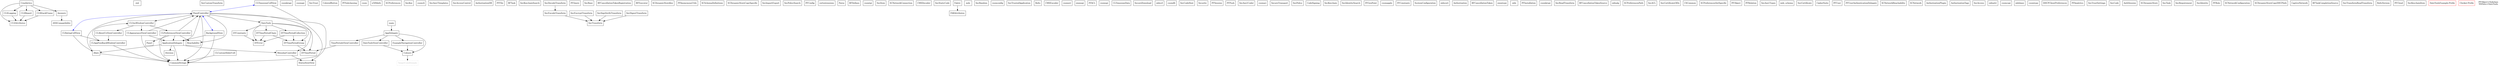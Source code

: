 digraph G {
	node [shape=box];
	"CLSAttributes" -> {};
	"eisl" -> {};
	"SecCustomTransform" -> {};
	"StatusItemView" -> {};
	"CLTimezoneCellView" -> "CommonStrings";
	"cssmkrapi" -> {};
	"cssmapi" -> {};
	"DTTimePeriodCollection" -> "DTTimePeriodGroup";
	"DTTimePeriodCollection" -> "DTError";
	"SecTrust" -> {};
	"ColoredButton" -> {};
	"PFSubclassing" -> {};
	"cssm" -> {};
	"x509defs" -> {};
	"SCPreferences" -> {};
	"SecKey" -> {};
	"cssmcli" -> {};
	"SecAsn1Templates" -> {};
	"SecAccessControl" -> {};
	"PanelController" -> "StatusItemView";
	"PanelController" -> "DateTools";
	"PanelController" -> "MenubarController";
	"PanelController" -> "CommonStrings";
	"PanelController" -> "CLOneWindowController";
	"PanelController" -> "Reachability";
	"AuthorizationDB" -> {};
	"main" -> "AppDelegate";
	"PFFile" -> {};
	"BFTask" -> {};
	"SecKeychainSearch" -> {};
	"SecDecodeTransform" -> "SecEncodeTransform";
	"PFQuery" -> {};
	"SecBase" -> {};
	"Reachability" -> {};
	"BFCancellationTokenRegistration" -> {};
	"BFExecutor" -> {};
	"SCDynamicStoreKey" -> {};
	"PFAnonymousUtils" -> {};
	"SCSchemaDefinitions" -> {};
	"ApplicationDelegate" -> "MenubarController";
	"ApplicationDelegate" -> "PanelController";
	"ApplicationDelegate" -> "CommonStrings";
	"ApplicationDelegate" -> "iRate";
	"ApplicationDelegate" -> "iVersion";
	"DTConstants" -> "DTError";
	"SCDynamicStoreCopySpecific" -> {};
	"SecImportExport" -> {};
	"SecPolicySearch" -> {};
	"PFConfig" -> {};
	"certextensions" -> {};
	"Parse" -> {};
	"BFDefines" -> {};
	"cssmtpi" -> {};
	"SecItem" -> {};
	"SCNetworkConnection" -> {};
	"SecEncryptTransform" -> "SecTransform";
	"CMSDecoder" -> {};
	"SecStaticCode" -> {};
	"Fabric" -> "FABAttributes";
	"DateToolsViewController" -> "Colours";
	"mds" -> {};
	"SecRandom" -> {};
	"cssmconfig" -> {};
	"SecTrustedApplication" -> {};
	"Bolts" -> {};
	"CMSEncoder" -> {};
	"CommonStrings" -> {};
	"cssmerr" -> {};
	"Answers" -> "ANSCompatibility";
	"emmspi" -> {};
	"MenubarController" -> "StatusItemView";
	"SecTransform" -> {};
	"PFACL" -> {};
	"cssmspi" -> {};
	"CLTimezoneData" -> {};
	"SecureDownload" -> {};
	"CLSLogging" -> "CLSAttributes";
	"oidscrl" -> {};
	"cssmdli" -> {};
	"SecCodeHost" -> {};
	"Security" -> {};
	"PFSession" -> {};
	"PFPush" -> {};
	"SecAsn1Coder" -> {};
	"cssmaci" -> {};
	"SecureTransport" -> {};
	"AppDelegate" -> "Colours";
	"AppDelegate" -> "DateToolsViewController";
	"AppDelegate" -> "TimePeriodsViewController";
	"AppDelegate" -> "ExampleNavigationController";
	"SecPolicy" -> {};
	"CLOneWindowController" -> "CLAboutUsViewController";
	"CLOneWindowController" -> "CLPreferencesViewController";
	"CLOneWindowController" -> "CLAppearanceViewController";
	"Crashlytics" -> "CLSAttributes";
	"Crashlytics" -> "CLSReport";
	"Crashlytics" -> "CLSLogging";
	"Crashlytics" -> "CLSStackFrame";
	"Crashlytics" -> "Answers";
	"CodeSigning" -> {};
	"SecKeychain" -> {};
	"SecIdentitySearch" -> {};
	"PFGeoPoint" -> {};
	"TimePeriodsViewController" -> "DTTimePeriod";
	"cssmapple" -> {};
	"PFConstants" -> {};
	"SystemConfiguration" -> {};
	"oidscert" -> {};
	"iRate" -> "CommonStrings";
	"iRate" -> "PanelController";
	"SecSignVerifyTransform" -> "SecTransform";
	"Authorization" -> {};
	"BFCancellationToken" -> {};
	"emmtype" -> {};
	"CLAboutUsViewController" -> "CLAppFeedbackWindowController";
	"oids" -> {};
	"PFInstallation" -> {};
	"SecDigestTransform" -> "SecTransform";
	"cssmkrspi" -> {};
	"CLPreferencesViewController" -> "ApplicationDelegate";
	"CLPreferencesViewController" -> "Reachability";
	"CLPreferencesViewController" -> "PanelController";
	"CLPreferencesViewController" -> "CommonStrings";
	"CLPreferencesViewController" -> "Panel";
	"SecReadTransform" -> {};
	"DTTimePeriodChain" -> "DTTimePeriodGroup";
	"DTTimePeriodChain" -> "DTError";
	"CLSReport" -> "CLSAttributes";
	"BFCancellationTokenSource" -> {};
	"oidsalg" -> {};
	"FABAttributes" -> {};
	"SCPreferencesPath" -> {};
	"SecACL" -> {};
	"SecCertificateOIDs" -> {};
	"CSCommon" -> {};
	"ExampleNavigationController" -> "Colours";
	"CLAppFeedbackWindowController" -> "CommonStrings";
	"CLAppFeedbackWindowController" -> "CLOneWindowController";
	"SCPreferencesSetSpecific" -> {};
	"SecEncodeTransform" -> "SecTransform";
	"PFObject" -> {};
	"PFRelation" -> {};
	"CLSStackFrame" -> "CLSAttributes";
	"SecAsn1Types" -> {};
	"mds_schema" -> {};
	"SecCertificate" -> {};
	"CipherSuite" -> {};
	"PFUser" -> {};
	"DateTools" -> "DTTimePeriod";
	"DateTools" -> "DTTimePeriodGroup";
	"DateTools" -> "DTConstants";
	"DateTools" -> "DTTimePeriodCollection";
	"DateTools" -> "DTTimePeriodChain";
	"DateTools" -> "DTError";
	"PFUserAuthenticationDelegate" -> {};
	"SCNetworkReachability" -> {};
	"CLRatingCellView" -> "CLAppFeedbackWindowController";
	"CLRatingCellView" -> "iRate";
	"SCNetwork" -> {};
	"Colours" -> "TargetConditionals";
	"AuthorizationPlugin" -> {};
	"AuthorizationTags" -> {};
	"SecAccess" -> {};
	"BackgroundView" -> "ApplicationDelegate";
	"BackgroundView" -> "CommonStrings";
	"oidsattr" -> {};
	"DTTimePeriod" -> {};
	"cssmcspi" -> {};
	"CLAppearanceViewController" -> "ApplicationDelegate";
	"CLAppearanceViewController" -> "PanelController";
	"CLAppearanceViewController" -> "CommonStrings";
	"oidsbase" -> {};
	"cssmtype" -> {};
	"DHCPClientPreferences" -> {};
	"PFAnalytics" -> {};
	"SecTrustSettings" -> {};
	"SecCode" -> {};
	"AuthSession" -> {};
	"Panel" -> {};
	"SCDynamicStore" -> {};
	"SecTask" -> {};
	"SecRequirement" -> {};
	"SecIdentity" -> {};
	"iVersion" -> {};
	"PFRole" -> {};
	"DTTimePeriodGroup" -> "DTTimePeriod";
	"ANSCompatibility" -> {};
	"SCNetworkConfiguration" -> {};
	"SCDynamicStoreCopyDHCPInfo" -> {};
	"DTError" -> {};
	"CaptiveNetwork" -> {};
	"BFTaskCompletionSource" -> {};
	"SecTransformReadTransform" -> {};
	"BoltsVersion" -> {};
	"CLCustomSliderCell" -> "CommonStrings";
	"PFCloud" -> {};
	"SecKeychainItem" -> {};
	
	"DateToolsExample-Prefix" [color=red];
	"Clocker-Prefix" [color=red];
	
	edge [color=blue, dir=both];
	"PanelController" -> "BackgroundView";
	"CLTimezoneCellView" -> "PanelController";
	"PanelController" -> "CLRatingCellView";
	"TargetConditionals" [color=gray, style=dashed, fontcolor=gray]
	
	edge [color=black];
	node [shape=plaintext];
	"Categories" [label="PFObject+Subclass\nNSDate+DateTools"];
}


